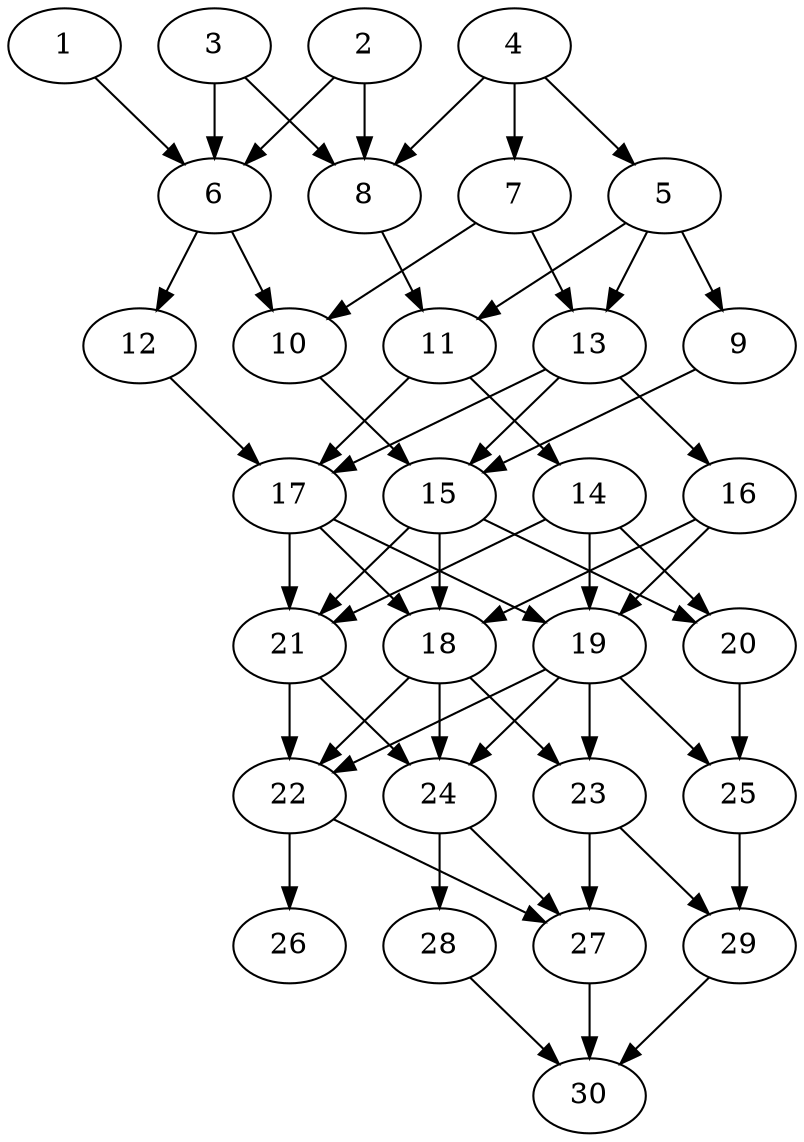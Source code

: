 // DAG automatically generated by daggen at Thu Oct  3 14:04:19 2019
// ./daggen --dot -n 30 --ccr 0.3 --fat 0.5 --regular 0.9 --density 0.7 --mindata 5242880 --maxdata 52428800 
digraph G {
  1 [size="68945920", alpha="0.03", expect_size="20683776"] 
  1 -> 6 [size ="20683776"]
  2 [size="97570133", alpha="0.05", expect_size="29271040"] 
  2 -> 6 [size ="29271040"]
  2 -> 8 [size ="29271040"]
  3 [size="159351467", alpha="0.16", expect_size="47805440"] 
  3 -> 6 [size ="47805440"]
  3 -> 8 [size ="47805440"]
  4 [size="162252800", alpha="0.03", expect_size="48675840"] 
  4 -> 5 [size ="48675840"]
  4 -> 7 [size ="48675840"]
  4 -> 8 [size ="48675840"]
  5 [size="110568107", alpha="0.17", expect_size="33170432"] 
  5 -> 9 [size ="33170432"]
  5 -> 11 [size ="33170432"]
  5 -> 13 [size ="33170432"]
  6 [size="155415893", alpha="0.11", expect_size="46624768"] 
  6 -> 10 [size ="46624768"]
  6 -> 12 [size ="46624768"]
  7 [size="147380907", alpha="0.19", expect_size="44214272"] 
  7 -> 10 [size ="44214272"]
  7 -> 13 [size ="44214272"]
  8 [size="77376853", alpha="0.19", expect_size="23213056"] 
  8 -> 11 [size ="23213056"]
  9 [size="79817387", alpha="0.04", expect_size="23945216"] 
  9 -> 15 [size ="23945216"]
  10 [size="130539520", alpha="0.11", expect_size="39161856"] 
  10 -> 15 [size ="39161856"]
  11 [size="93699413", alpha="0.01", expect_size="28109824"] 
  11 -> 14 [size ="28109824"]
  11 -> 17 [size ="28109824"]
  12 [size="116592640", alpha="0.02", expect_size="34977792"] 
  12 -> 17 [size ="34977792"]
  13 [size="153470293", alpha="0.08", expect_size="46041088"] 
  13 -> 15 [size ="46041088"]
  13 -> 16 [size ="46041088"]
  13 -> 17 [size ="46041088"]
  14 [size="121084587", alpha="0.09", expect_size="36325376"] 
  14 -> 19 [size ="36325376"]
  14 -> 20 [size ="36325376"]
  14 -> 21 [size ="36325376"]
  15 [size="142336000", alpha="0.01", expect_size="42700800"] 
  15 -> 18 [size ="42700800"]
  15 -> 20 [size ="42700800"]
  15 -> 21 [size ="42700800"]
  16 [size="116275200", alpha="0.05", expect_size="34882560"] 
  16 -> 18 [size ="34882560"]
  16 -> 19 [size ="34882560"]
  17 [size="44093440", alpha="0.15", expect_size="13228032"] 
  17 -> 18 [size ="13228032"]
  17 -> 19 [size ="13228032"]
  17 -> 21 [size ="13228032"]
  18 [size="36027733", alpha="0.18", expect_size="10808320"] 
  18 -> 22 [size ="10808320"]
  18 -> 23 [size ="10808320"]
  18 -> 24 [size ="10808320"]
  19 [size="30122667", alpha="0.10", expect_size="9036800"] 
  19 -> 22 [size ="9036800"]
  19 -> 23 [size ="9036800"]
  19 -> 24 [size ="9036800"]
  19 -> 25 [size ="9036800"]
  20 [size="64976213", alpha="0.11", expect_size="19492864"] 
  20 -> 25 [size ="19492864"]
  21 [size="154480640", alpha="0.18", expect_size="46344192"] 
  21 -> 22 [size ="46344192"]
  21 -> 24 [size ="46344192"]
  22 [size="159720107", alpha="0.16", expect_size="47916032"] 
  22 -> 26 [size ="47916032"]
  22 -> 27 [size ="47916032"]
  23 [size="21463040", alpha="0.11", expect_size="6438912"] 
  23 -> 27 [size ="6438912"]
  23 -> 29 [size ="6438912"]
  24 [size="84671147", alpha="0.05", expect_size="25401344"] 
  24 -> 27 [size ="25401344"]
  24 -> 28 [size ="25401344"]
  25 [size="157044053", alpha="0.11", expect_size="47113216"] 
  25 -> 29 [size ="47113216"]
  26 [size="161437013", alpha="0.14", expect_size="48431104"] 
  27 [size="44649813", alpha="0.14", expect_size="13394944"] 
  27 -> 30 [size ="13394944"]
  28 [size="165321387", alpha="0.01", expect_size="49596416"] 
  28 -> 30 [size ="49596416"]
  29 [size="146913280", alpha="0.16", expect_size="44073984"] 
  29 -> 30 [size ="44073984"]
  30 [size="72140800", alpha="0.06", expect_size="21642240"] 
}
